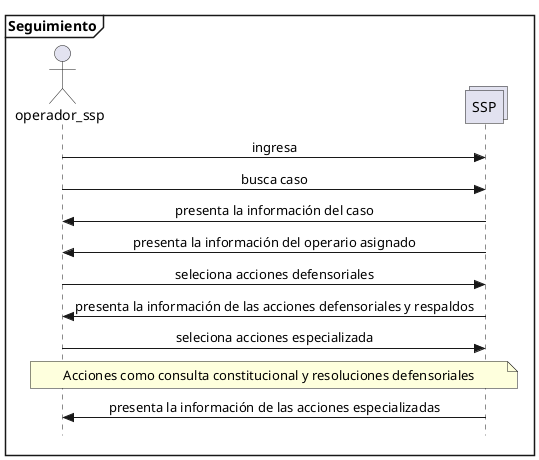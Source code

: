 @startuml Seguimiento
skinparam Style strictuml
skinparam SequenceMessageAlignment center

mainframe **Seguimiento**

actor operador_ssp as opssp
collections SSP 

opssp -> SSP : ingresa
opssp -> SSP : busca caso
SSP -> opssp : presenta la información del caso
SSP -> opssp : presenta la información del operario asignado
opssp -> SSP : seleciona acciones defensoriales
SSP -> opssp : presenta la información de las acciones defensoriales y respaldos
opssp -> SSP : seleciona acciones especializada
note over opssp, SSP: Acciones como consulta constitucional y resoluciones defensoriales
SSP -> opssp : presenta la información de las acciones especializadas

@enduml